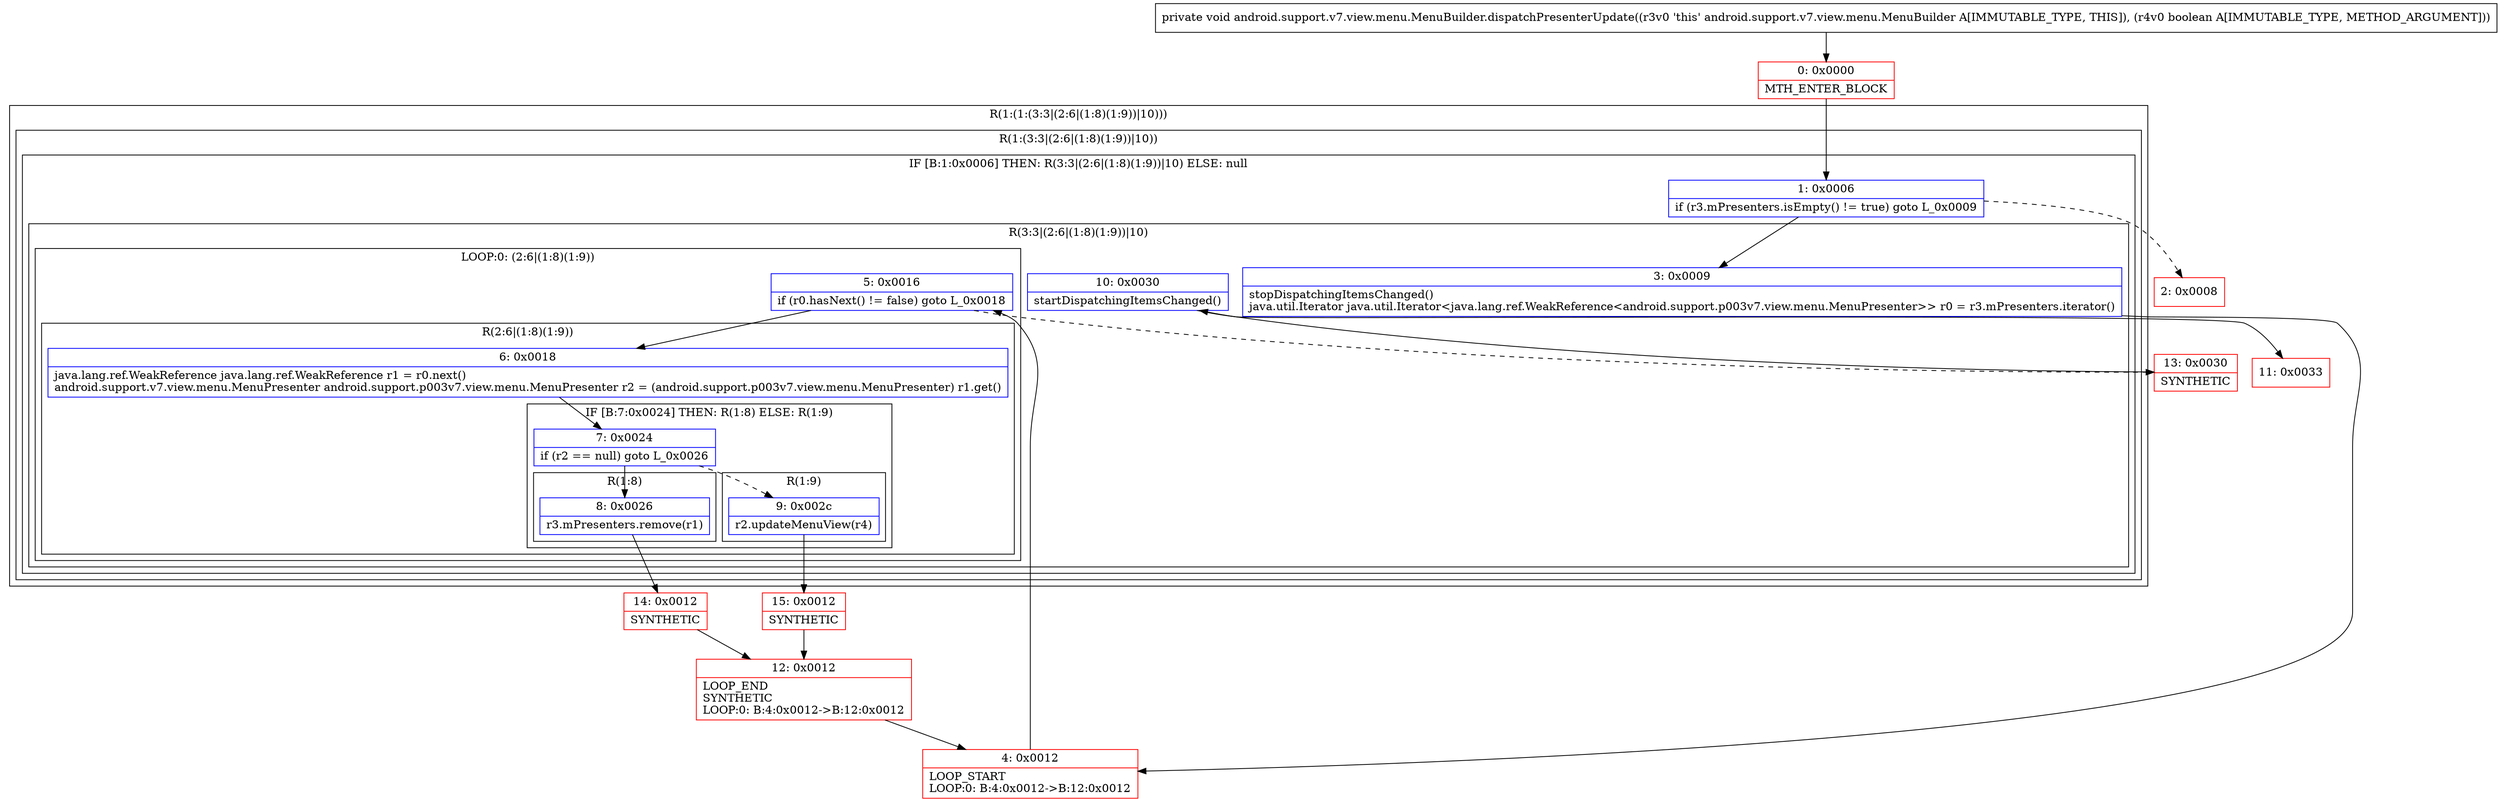 digraph "CFG forandroid.support.v7.view.menu.MenuBuilder.dispatchPresenterUpdate(Z)V" {
subgraph cluster_Region_1033827364 {
label = "R(1:(1:(3:3|(2:6|(1:8)(1:9))|10)))";
node [shape=record,color=blue];
subgraph cluster_Region_1040633733 {
label = "R(1:(3:3|(2:6|(1:8)(1:9))|10))";
node [shape=record,color=blue];
subgraph cluster_IfRegion_248767815 {
label = "IF [B:1:0x0006] THEN: R(3:3|(2:6|(1:8)(1:9))|10) ELSE: null";
node [shape=record,color=blue];
Node_1 [shape=record,label="{1\:\ 0x0006|if (r3.mPresenters.isEmpty() != true) goto L_0x0009\l}"];
subgraph cluster_Region_657469918 {
label = "R(3:3|(2:6|(1:8)(1:9))|10)";
node [shape=record,color=blue];
Node_3 [shape=record,label="{3\:\ 0x0009|stopDispatchingItemsChanged()\ljava.util.Iterator java.util.Iterator\<java.lang.ref.WeakReference\<android.support.p003v7.view.menu.MenuPresenter\>\> r0 = r3.mPresenters.iterator()\l}"];
subgraph cluster_LoopRegion_1576408341 {
label = "LOOP:0: (2:6|(1:8)(1:9))";
node [shape=record,color=blue];
Node_5 [shape=record,label="{5\:\ 0x0016|if (r0.hasNext() != false) goto L_0x0018\l}"];
subgraph cluster_Region_939625353 {
label = "R(2:6|(1:8)(1:9))";
node [shape=record,color=blue];
Node_6 [shape=record,label="{6\:\ 0x0018|java.lang.ref.WeakReference java.lang.ref.WeakReference r1 = r0.next()\landroid.support.v7.view.menu.MenuPresenter android.support.p003v7.view.menu.MenuPresenter r2 = (android.support.p003v7.view.menu.MenuPresenter) r1.get()\l}"];
subgraph cluster_IfRegion_2004730834 {
label = "IF [B:7:0x0024] THEN: R(1:8) ELSE: R(1:9)";
node [shape=record,color=blue];
Node_7 [shape=record,label="{7\:\ 0x0024|if (r2 == null) goto L_0x0026\l}"];
subgraph cluster_Region_1374004977 {
label = "R(1:8)";
node [shape=record,color=blue];
Node_8 [shape=record,label="{8\:\ 0x0026|r3.mPresenters.remove(r1)\l}"];
}
subgraph cluster_Region_449724053 {
label = "R(1:9)";
node [shape=record,color=blue];
Node_9 [shape=record,label="{9\:\ 0x002c|r2.updateMenuView(r4)\l}"];
}
}
}
}
Node_10 [shape=record,label="{10\:\ 0x0030|startDispatchingItemsChanged()\l}"];
}
}
}
}
Node_0 [shape=record,color=red,label="{0\:\ 0x0000|MTH_ENTER_BLOCK\l}"];
Node_2 [shape=record,color=red,label="{2\:\ 0x0008}"];
Node_4 [shape=record,color=red,label="{4\:\ 0x0012|LOOP_START\lLOOP:0: B:4:0x0012\-\>B:12:0x0012\l}"];
Node_11 [shape=record,color=red,label="{11\:\ 0x0033}"];
Node_12 [shape=record,color=red,label="{12\:\ 0x0012|LOOP_END\lSYNTHETIC\lLOOP:0: B:4:0x0012\-\>B:12:0x0012\l}"];
Node_13 [shape=record,color=red,label="{13\:\ 0x0030|SYNTHETIC\l}"];
Node_14 [shape=record,color=red,label="{14\:\ 0x0012|SYNTHETIC\l}"];
Node_15 [shape=record,color=red,label="{15\:\ 0x0012|SYNTHETIC\l}"];
MethodNode[shape=record,label="{private void android.support.v7.view.menu.MenuBuilder.dispatchPresenterUpdate((r3v0 'this' android.support.v7.view.menu.MenuBuilder A[IMMUTABLE_TYPE, THIS]), (r4v0 boolean A[IMMUTABLE_TYPE, METHOD_ARGUMENT])) }"];
MethodNode -> Node_0;
Node_1 -> Node_2[style=dashed];
Node_1 -> Node_3;
Node_3 -> Node_4;
Node_5 -> Node_6;
Node_5 -> Node_13[style=dashed];
Node_6 -> Node_7;
Node_7 -> Node_8;
Node_7 -> Node_9[style=dashed];
Node_8 -> Node_14;
Node_9 -> Node_15;
Node_10 -> Node_11;
Node_0 -> Node_1;
Node_4 -> Node_5;
Node_12 -> Node_4;
Node_13 -> Node_10;
Node_14 -> Node_12;
Node_15 -> Node_12;
}

